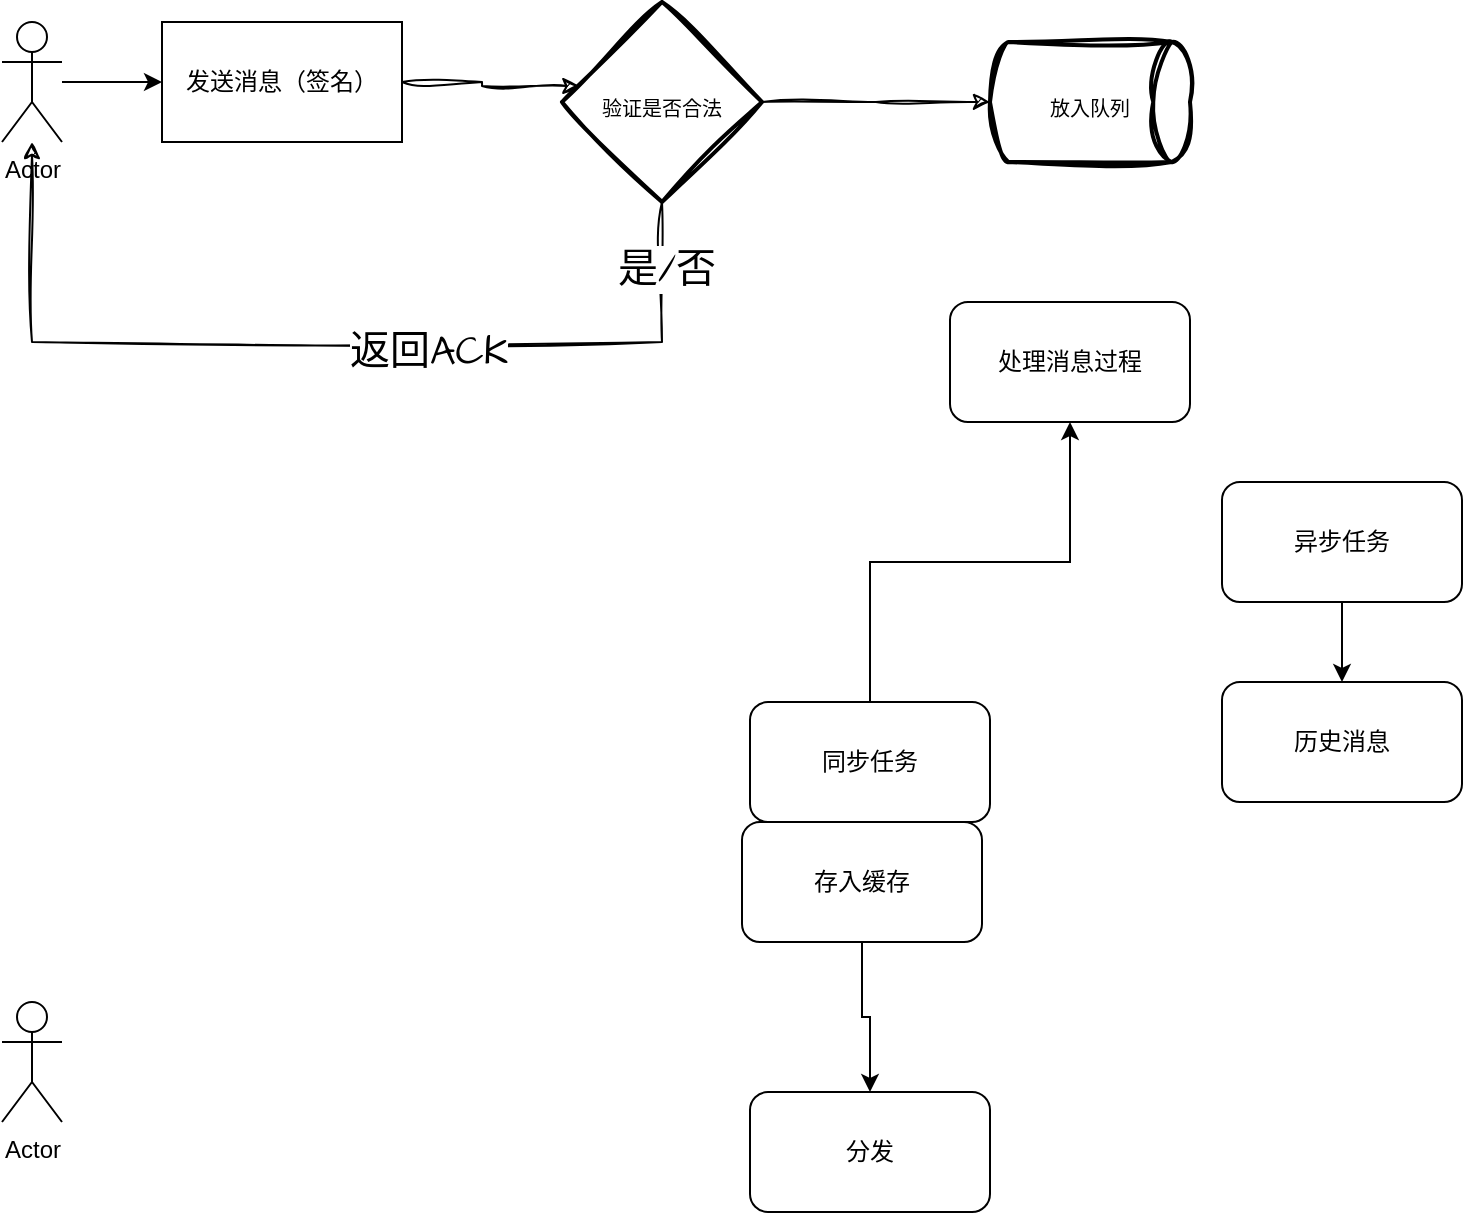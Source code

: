 <mxfile version="21.6.5" type="github" pages="2">
  <diagram id="AQ8A16Y2e5UGM0H-IAkx" name="Page-1">
    <mxGraphModel dx="1034" dy="475" grid="1" gridSize="10" guides="1" tooltips="1" connect="1" arrows="1" fold="1" page="1" pageScale="1" pageWidth="827" pageHeight="1169" math="0" shadow="0">
      <root>
        <mxCell id="0" />
        <mxCell id="1" parent="0" />
        <mxCell id="qLC-oFAvhHu3dLbNCVHP-3" style="edgeStyle=orthogonalEdgeStyle;rounded=0;sketch=1;hachureGap=4;jiggle=2;curveFitting=1;orthogonalLoop=1;jettySize=auto;html=1;entryX=0.087;entryY=0.42;entryDx=0;entryDy=0;entryPerimeter=0;fontFamily=Architects Daughter;fontSource=https%3A%2F%2Ffonts.googleapis.com%2Fcss%3Ffamily%3DArchitects%2BDaughter;fontSize=16;" edge="1" parent="1" source="01rf1_7VFEJ_MJrwa42o-1" target="qLC-oFAvhHu3dLbNCVHP-2">
          <mxGeometry relative="1" as="geometry" />
        </mxCell>
        <mxCell id="01rf1_7VFEJ_MJrwa42o-1" value="发送消息（签名）" style="rounded=0;whiteSpace=wrap;html=1;" parent="1" vertex="1">
          <mxGeometry x="120" y="50" width="120" height="60" as="geometry" />
        </mxCell>
        <mxCell id="01rf1_7VFEJ_MJrwa42o-3" style="edgeStyle=orthogonalEdgeStyle;rounded=0;orthogonalLoop=1;jettySize=auto;html=1;" parent="1" source="01rf1_7VFEJ_MJrwa42o-2" target="01rf1_7VFEJ_MJrwa42o-1" edge="1">
          <mxGeometry relative="1" as="geometry" />
        </mxCell>
        <mxCell id="01rf1_7VFEJ_MJrwa42o-2" value="Actor" style="shape=umlActor;verticalLabelPosition=bottom;verticalAlign=top;html=1;outlineConnect=0;" parent="1" vertex="1">
          <mxGeometry x="40" y="50" width="30" height="60" as="geometry" />
        </mxCell>
        <mxCell id="01rf1_7VFEJ_MJrwa42o-12" value="" style="edgeStyle=orthogonalEdgeStyle;rounded=0;orthogonalLoop=1;jettySize=auto;html=1;" parent="1" source="01rf1_7VFEJ_MJrwa42o-6" target="01rf1_7VFEJ_MJrwa42o-11" edge="1">
          <mxGeometry relative="1" as="geometry" />
        </mxCell>
        <mxCell id="01rf1_7VFEJ_MJrwa42o-14" value="" style="edgeStyle=orthogonalEdgeStyle;rounded=0;orthogonalLoop=1;jettySize=auto;html=1;" parent="1" source="01rf1_7VFEJ_MJrwa42o-6" target="01rf1_7VFEJ_MJrwa42o-13" edge="1">
          <mxGeometry relative="1" as="geometry" />
        </mxCell>
        <mxCell id="01rf1_7VFEJ_MJrwa42o-6" value="同步任务" style="rounded=1;whiteSpace=wrap;html=1;" parent="1" vertex="1">
          <mxGeometry x="414" y="390" width="120" height="60" as="geometry" />
        </mxCell>
        <mxCell id="01rf1_7VFEJ_MJrwa42o-19" value="" style="edgeStyle=orthogonalEdgeStyle;rounded=0;orthogonalLoop=1;jettySize=auto;html=1;" parent="1" source="01rf1_7VFEJ_MJrwa42o-7" target="01rf1_7VFEJ_MJrwa42o-18" edge="1">
          <mxGeometry relative="1" as="geometry" />
        </mxCell>
        <mxCell id="01rf1_7VFEJ_MJrwa42o-7" value="异步任务" style="rounded=1;whiteSpace=wrap;html=1;" parent="1" vertex="1">
          <mxGeometry x="650" y="280" width="120" height="60" as="geometry" />
        </mxCell>
        <mxCell id="01rf1_7VFEJ_MJrwa42o-11" value="处理消息过程" style="rounded=1;whiteSpace=wrap;html=1;" parent="1" vertex="1">
          <mxGeometry x="514" y="190" width="120" height="60" as="geometry" />
        </mxCell>
        <mxCell id="01rf1_7VFEJ_MJrwa42o-16" value="" style="edgeStyle=orthogonalEdgeStyle;rounded=0;orthogonalLoop=1;jettySize=auto;html=1;" parent="1" source="01rf1_7VFEJ_MJrwa42o-13" target="01rf1_7VFEJ_MJrwa42o-15" edge="1">
          <mxGeometry relative="1" as="geometry" />
        </mxCell>
        <mxCell id="01rf1_7VFEJ_MJrwa42o-13" value="存入缓存" style="rounded=1;whiteSpace=wrap;html=1;" parent="1" vertex="1">
          <mxGeometry x="410" y="450" width="120" height="60" as="geometry" />
        </mxCell>
        <mxCell id="01rf1_7VFEJ_MJrwa42o-15" value="分发" style="rounded=1;whiteSpace=wrap;html=1;" parent="1" vertex="1">
          <mxGeometry x="414" y="585" width="120" height="60" as="geometry" />
        </mxCell>
        <mxCell id="01rf1_7VFEJ_MJrwa42o-18" value="历史消息" style="rounded=1;whiteSpace=wrap;html=1;" parent="1" vertex="1">
          <mxGeometry x="650" y="380" width="120" height="60" as="geometry" />
        </mxCell>
        <mxCell id="01rf1_7VFEJ_MJrwa42o-20" value="Actor" style="shape=umlActor;verticalLabelPosition=bottom;verticalAlign=top;html=1;outlineConnect=0;" parent="1" vertex="1">
          <mxGeometry x="40" y="540" width="30" height="60" as="geometry" />
        </mxCell>
        <mxCell id="qLC-oFAvhHu3dLbNCVHP-4" style="edgeStyle=orthogonalEdgeStyle;rounded=0;sketch=1;hachureGap=4;jiggle=2;curveFitting=1;orthogonalLoop=1;jettySize=auto;html=1;fontFamily=Architects Daughter;fontSource=https%3A%2F%2Ffonts.googleapis.com%2Fcss%3Ffamily%3DArchitects%2BDaughter;fontSize=16;exitX=0.5;exitY=1;exitDx=0;exitDy=0;exitPerimeter=0;" edge="1" parent="1" source="qLC-oFAvhHu3dLbNCVHP-2" target="01rf1_7VFEJ_MJrwa42o-2">
          <mxGeometry relative="1" as="geometry">
            <Array as="points">
              <mxPoint x="370" y="210" />
              <mxPoint x="55" y="210" />
            </Array>
          </mxGeometry>
        </mxCell>
        <mxCell id="qLC-oFAvhHu3dLbNCVHP-5" value="返回ACK" style="edgeLabel;html=1;align=center;verticalAlign=middle;resizable=0;points=[];fontSize=20;fontFamily=Architects Daughter;" vertex="1" connectable="0" parent="qLC-oFAvhHu3dLbNCVHP-4">
          <mxGeometry x="-0.226" y="4" relative="1" as="geometry">
            <mxPoint as="offset" />
          </mxGeometry>
        </mxCell>
        <mxCell id="qLC-oFAvhHu3dLbNCVHP-6" value="是/否" style="edgeLabel;html=1;align=center;verticalAlign=middle;resizable=0;points=[];fontSize=20;fontFamily=Architects Daughter;" vertex="1" connectable="0" parent="qLC-oFAvhHu3dLbNCVHP-4">
          <mxGeometry x="-0.866" y="2" relative="1" as="geometry">
            <mxPoint as="offset" />
          </mxGeometry>
        </mxCell>
        <mxCell id="qLC-oFAvhHu3dLbNCVHP-10" style="edgeStyle=orthogonalEdgeStyle;rounded=0;sketch=1;hachureGap=4;jiggle=2;curveFitting=1;orthogonalLoop=1;jettySize=auto;html=1;entryX=0;entryY=0.5;entryDx=0;entryDy=0;fontFamily=Architects Daughter;fontSource=https%3A%2F%2Ffonts.googleapis.com%2Fcss%3Ffamily%3DArchitects%2BDaughter;fontSize=16;" edge="1" parent="1" source="qLC-oFAvhHu3dLbNCVHP-2">
          <mxGeometry relative="1" as="geometry">
            <mxPoint x="534" y="90" as="targetPoint" />
          </mxGeometry>
        </mxCell>
        <mxCell id="qLC-oFAvhHu3dLbNCVHP-2" value="&lt;font style=&quot;font-size: 10px;&quot;&gt;验证是否合法&lt;/font&gt;" style="strokeWidth=2;html=1;shape=mxgraph.flowchart.decision;whiteSpace=wrap;sketch=1;hachureGap=4;jiggle=2;curveFitting=1;fontFamily=Architects Daughter;fontSource=https%3A%2F%2Ffonts.googleapis.com%2Fcss%3Ffamily%3DArchitects%2BDaughter;fontSize=20;" vertex="1" parent="1">
          <mxGeometry x="320" y="40" width="100" height="100" as="geometry" />
        </mxCell>
        <mxCell id="qLC-oFAvhHu3dLbNCVHP-12" value="&lt;font style=&quot;font-size: 10px;&quot;&gt;放入队列&lt;/font&gt;" style="strokeWidth=2;html=1;shape=mxgraph.flowchart.direct_data;whiteSpace=wrap;sketch=1;hachureGap=4;jiggle=2;curveFitting=1;fontFamily=Architects Daughter;fontSource=https%3A%2F%2Ffonts.googleapis.com%2Fcss%3Ffamily%3DArchitects%2BDaughter;fontSize=20;" vertex="1" parent="1">
          <mxGeometry x="534" y="60" width="100" height="60" as="geometry" />
        </mxCell>
      </root>
    </mxGraphModel>
  </diagram>
  <diagram id="Bt1svqX4yx0DlNZv5XEb" name="Page-2">
    <mxGraphModel dx="782" dy="436" grid="1" gridSize="10" guides="1" tooltips="1" connect="1" arrows="1" fold="1" page="1" pageScale="1" pageWidth="827" pageHeight="1169" math="0" shadow="0">
      <root>
        <mxCell id="OCuIloqGwwmYhPphg-yr-0" />
        <mxCell id="OCuIloqGwwmYhPphg-yr-1" parent="OCuIloqGwwmYhPphg-yr-0" />
        <mxCell id="OCuIloqGwwmYhPphg-yr-8" style="edgeStyle=orthogonalEdgeStyle;rounded=0;orthogonalLoop=1;jettySize=auto;html=1;" edge="1" parent="OCuIloqGwwmYhPphg-yr-1" source="OCuIloqGwwmYhPphg-yr-2" target="OCuIloqGwwmYhPphg-yr-3">
          <mxGeometry relative="1" as="geometry" />
        </mxCell>
        <mxCell id="OCuIloqGwwmYhPphg-yr-2" value="Actor" style="shape=umlActor;verticalLabelPosition=bottom;verticalAlign=top;html=1;outlineConnect=0;" vertex="1" parent="OCuIloqGwwmYhPphg-yr-1">
          <mxGeometry x="40" y="180" width="30" height="60" as="geometry" />
        </mxCell>
        <mxCell id="OCuIloqGwwmYhPphg-yr-6" style="edgeStyle=orthogonalEdgeStyle;rounded=0;orthogonalLoop=1;jettySize=auto;html=1;" edge="1" parent="OCuIloqGwwmYhPphg-yr-1" source="OCuIloqGwwmYhPphg-yr-3" target="OCuIloqGwwmYhPphg-yr-4">
          <mxGeometry relative="1" as="geometry">
            <Array as="points">
              <mxPoint x="191" y="120" />
            </Array>
          </mxGeometry>
        </mxCell>
        <mxCell id="OCuIloqGwwmYhPphg-yr-7" style="edgeStyle=orthogonalEdgeStyle;rounded=0;orthogonalLoop=1;jettySize=auto;html=1;" edge="1" parent="OCuIloqGwwmYhPphg-yr-1" source="OCuIloqGwwmYhPphg-yr-3" target="OCuIloqGwwmYhPphg-yr-5">
          <mxGeometry relative="1" as="geometry">
            <mxPoint x="120" y="360" as="sourcePoint" />
          </mxGeometry>
        </mxCell>
        <mxCell id="OCuIloqGwwmYhPphg-yr-3" value="" style="verticalLabelPosition=bottom;html=1;verticalAlign=top;strokeWidth=1;align=center;outlineConnect=0;dashed=0;outlineConnect=0;shape=mxgraph.aws3d.elasticLoadBalancing;fillColor=#ECECEC;strokeColor=#5E5E5E;aspect=fixed;" vertex="1" parent="OCuIloqGwwmYhPphg-yr-1">
          <mxGeometry x="140" y="170.91" width="81.57" height="78.17" as="geometry" />
        </mxCell>
        <mxCell id="OCuIloqGwwmYhPphg-yr-10" style="edgeStyle=orthogonalEdgeStyle;rounded=0;orthogonalLoop=1;jettySize=auto;html=1;" edge="1" parent="OCuIloqGwwmYhPphg-yr-1" source="OCuIloqGwwmYhPphg-yr-4" target="OCuIloqGwwmYhPphg-yr-9">
          <mxGeometry relative="1" as="geometry" />
        </mxCell>
        <mxCell id="OCuIloqGwwmYhPphg-yr-4" value="" style="verticalLabelPosition=bottom;html=1;verticalAlign=top;strokeWidth=1;align=center;outlineConnect=0;dashed=0;outlineConnect=0;shape=mxgraph.aws3d.application_server;fillColor=#ECECEC;strokeColor=#5E5E5E;aspect=fixed;" vertex="1" parent="OCuIloqGwwmYhPphg-yr-1">
          <mxGeometry x="280" y="70.0" width="83" height="83.67" as="geometry" />
        </mxCell>
        <mxCell id="OCuIloqGwwmYhPphg-yr-11" style="edgeStyle=orthogonalEdgeStyle;rounded=0;orthogonalLoop=1;jettySize=auto;html=1;" edge="1" parent="OCuIloqGwwmYhPphg-yr-1" source="OCuIloqGwwmYhPphg-yr-5" target="OCuIloqGwwmYhPphg-yr-9">
          <mxGeometry relative="1" as="geometry" />
        </mxCell>
        <mxCell id="OCuIloqGwwmYhPphg-yr-5" value="" style="verticalLabelPosition=bottom;html=1;verticalAlign=top;strokeWidth=1;align=center;outlineConnect=0;dashed=0;outlineConnect=0;shape=mxgraph.aws3d.application_server;fillColor=#ECECEC;strokeColor=#5E5E5E;aspect=fixed;" vertex="1" parent="OCuIloqGwwmYhPphg-yr-1">
          <mxGeometry x="280" y="168.16" width="83" height="83.67" as="geometry" />
        </mxCell>
        <mxCell id="OCuIloqGwwmYhPphg-yr-13" style="edgeStyle=orthogonalEdgeStyle;rounded=0;orthogonalLoop=1;jettySize=auto;html=1;" edge="1" parent="OCuIloqGwwmYhPphg-yr-1" source="OCuIloqGwwmYhPphg-yr-9" target="OCuIloqGwwmYhPphg-yr-12">
          <mxGeometry relative="1" as="geometry" />
        </mxCell>
        <mxCell id="OCuIloqGwwmYhPphg-yr-25" style="edgeStyle=orthogonalEdgeStyle;rounded=0;orthogonalLoop=1;jettySize=auto;html=1;" edge="1" parent="OCuIloqGwwmYhPphg-yr-1" source="OCuIloqGwwmYhPphg-yr-9" target="OCuIloqGwwmYhPphg-yr-20">
          <mxGeometry relative="1" as="geometry">
            <Array as="points">
              <mxPoint x="400" y="467" />
              <mxPoint x="400" y="467" />
            </Array>
          </mxGeometry>
        </mxCell>
        <mxCell id="OCuIloqGwwmYhPphg-yr-28" style="edgeStyle=orthogonalEdgeStyle;rounded=0;orthogonalLoop=1;jettySize=auto;html=1;" edge="1" parent="OCuIloqGwwmYhPphg-yr-1" source="OCuIloqGwwmYhPphg-yr-9" target="OCuIloqGwwmYhPphg-yr-16">
          <mxGeometry relative="1" as="geometry">
            <Array as="points">
              <mxPoint x="515" y="420" />
              <mxPoint x="260" y="420" />
              <mxPoint x="260" y="327" />
            </Array>
          </mxGeometry>
        </mxCell>
        <mxCell id="OCuIloqGwwmYhPphg-yr-29" style="edgeStyle=orthogonalEdgeStyle;rounded=0;orthogonalLoop=1;jettySize=auto;html=1;" edge="1" parent="OCuIloqGwwmYhPphg-yr-1" source="OCuIloqGwwmYhPphg-yr-9" target="OCuIloqGwwmYhPphg-yr-19">
          <mxGeometry relative="1" as="geometry">
            <Array as="points">
              <mxPoint x="167" y="440" />
            </Array>
          </mxGeometry>
        </mxCell>
        <mxCell id="OCuIloqGwwmYhPphg-yr-9" value="nsq" style="verticalLabelPosition=bottom;html=1;verticalAlign=top;strokeWidth=1;align=center;outlineConnect=0;dashed=0;outlineConnect=0;shape=mxgraph.aws3d.sqs;fillColor=#ECECEC;strokeColor=#5E5E5E;aspect=fixed;" vertex="1" parent="OCuIloqGwwmYhPphg-yr-1">
          <mxGeometry x="480" y="426.63" width="69.19" height="80" as="geometry" />
        </mxCell>
        <mxCell id="OCuIloqGwwmYhPphg-yr-12" value="db" style="verticalLabelPosition=bottom;html=1;verticalAlign=top;strokeWidth=1;align=center;outlineConnect=0;dashed=0;outlineConnect=0;shape=mxgraph.aws3d.rds;fillColor=#ECECEC;strokeColor=#5E5E5E;aspect=fixed;" vertex="1" parent="OCuIloqGwwmYhPphg-yr-1">
          <mxGeometry x="640" y="426.63" width="73.98" height="80" as="geometry" />
        </mxCell>
        <mxCell id="OCuIloqGwwmYhPphg-yr-15" style="edgeStyle=orthogonalEdgeStyle;rounded=0;orthogonalLoop=1;jettySize=auto;html=1;" edge="1" parent="OCuIloqGwwmYhPphg-yr-1" source="OCuIloqGwwmYhPphg-yr-14" target="OCuIloqGwwmYhPphg-yr-5">
          <mxGeometry relative="1" as="geometry" />
        </mxCell>
        <mxCell id="OCuIloqGwwmYhPphg-yr-14" value="Redis" style="verticalLabelPosition=bottom;html=1;verticalAlign=top;strokeWidth=1;align=center;outlineConnect=0;dashed=0;outlineConnect=0;shape=mxgraph.aws3d.dynamoDb;fillColor=#ECECEC;strokeColor=#5E5E5E;aspect=fixed;" vertex="1" parent="OCuIloqGwwmYhPphg-yr-1">
          <mxGeometry x="285.75" y="297.27" width="71.5" height="82.73" as="geometry" />
        </mxCell>
        <mxCell id="OCuIloqGwwmYhPphg-yr-21" value="push" style="edgeStyle=orthogonalEdgeStyle;rounded=0;orthogonalLoop=1;jettySize=auto;html=1;" edge="1" parent="OCuIloqGwwmYhPphg-yr-1" source="OCuIloqGwwmYhPphg-yr-16" target="OCuIloqGwwmYhPphg-yr-2">
          <mxGeometry relative="1" as="geometry" />
        </mxCell>
        <mxCell id="OCuIloqGwwmYhPphg-yr-16" value="IM" style="verticalLabelPosition=bottom;html=1;verticalAlign=top;strokeWidth=1;align=center;outlineConnect=0;dashed=0;outlineConnect=0;shape=mxgraph.aws3d.application_server;fillColor=#ECECEC;strokeColor=#5E5E5E;aspect=fixed;" vertex="1" parent="OCuIloqGwwmYhPphg-yr-1">
          <mxGeometry x="150" y="310" width="33" height="33.27" as="geometry" />
        </mxCell>
        <mxCell id="OCuIloqGwwmYhPphg-yr-22" style="edgeStyle=orthogonalEdgeStyle;rounded=0;orthogonalLoop=1;jettySize=auto;html=1;" edge="1" parent="OCuIloqGwwmYhPphg-yr-1" source="OCuIloqGwwmYhPphg-yr-19" target="OCuIloqGwwmYhPphg-yr-2">
          <mxGeometry relative="1" as="geometry" />
        </mxCell>
        <mxCell id="OCuIloqGwwmYhPphg-yr-19" value="IM" style="verticalLabelPosition=bottom;html=1;verticalAlign=top;strokeWidth=1;align=center;outlineConnect=0;dashed=0;outlineConnect=0;shape=mxgraph.aws3d.application_server;fillColor=#ECECEC;strokeColor=#5E5E5E;aspect=fixed;" vertex="1" parent="OCuIloqGwwmYhPphg-yr-1">
          <mxGeometry x="150" y="380" width="33" height="33.27" as="geometry" />
        </mxCell>
        <mxCell id="OCuIloqGwwmYhPphg-yr-23" style="edgeStyle=orthogonalEdgeStyle;rounded=0;orthogonalLoop=1;jettySize=auto;html=1;" edge="1" parent="OCuIloqGwwmYhPphg-yr-1" source="OCuIloqGwwmYhPphg-yr-20" target="OCuIloqGwwmYhPphg-yr-2">
          <mxGeometry relative="1" as="geometry" />
        </mxCell>
        <mxCell id="OCuIloqGwwmYhPphg-yr-20" value="IM" style="verticalLabelPosition=bottom;html=1;verticalAlign=top;strokeWidth=1;align=center;outlineConnect=0;dashed=0;outlineConnect=0;shape=mxgraph.aws3d.application_server;fillColor=#ECECEC;strokeColor=#5E5E5E;aspect=fixed;" vertex="1" parent="OCuIloqGwwmYhPphg-yr-1">
          <mxGeometry x="150" y="450" width="33" height="33.27" as="geometry" />
        </mxCell>
      </root>
    </mxGraphModel>
  </diagram>
</mxfile>
